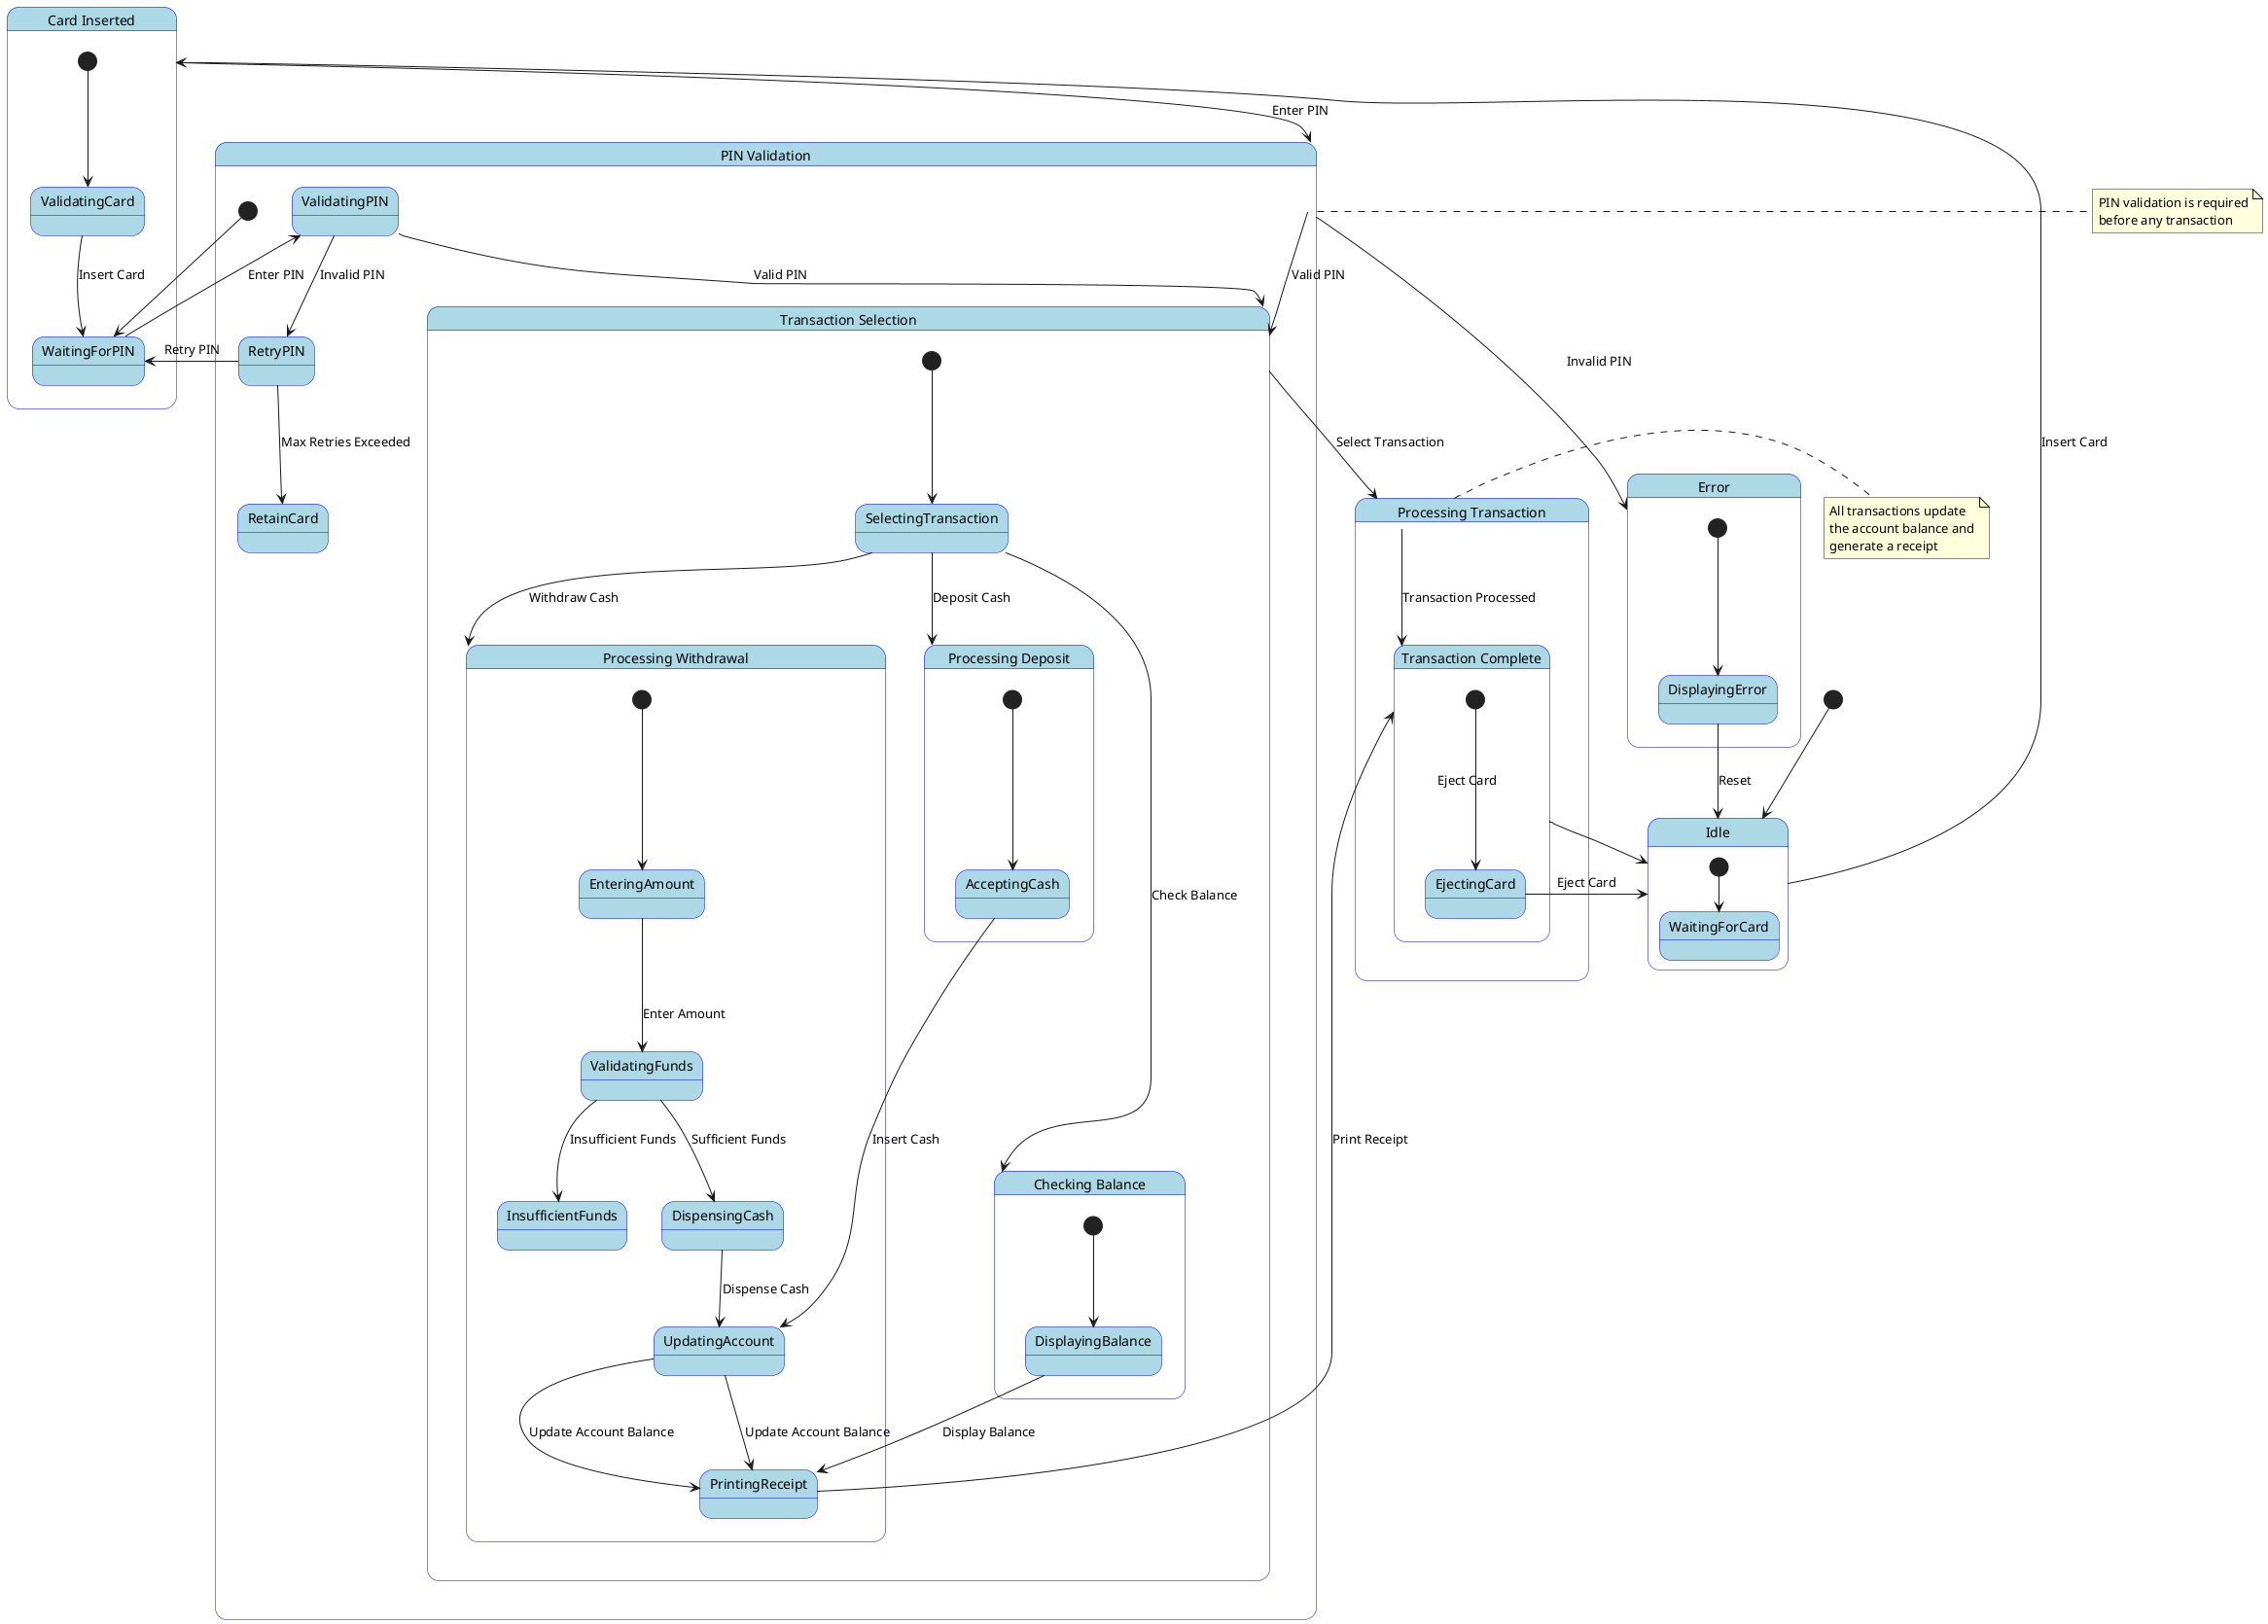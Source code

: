 @startuml ATM_StateChart
skinparam StateBackgroundColor LightBlue
skinparam StateBorderColor Blue

' Initial and Final states
[*] --> Idle

' Main states
state Idle {
    [*] --> WaitingForCard
}

state "Card Inserted" as CardInserted {
    [*] --> ValidatingCard
    ValidatingCard --> WaitingForPIN : Insert Card
}

state "PIN Validation" as PINValidation {
    [*] --> WaitingForPIN
    WaitingForPIN --> ValidatingPIN : Enter PIN
    ValidatingPIN --> TransactionSelection : Valid PIN
    ValidatingPIN --> RetryPIN : Invalid PIN
    RetryPIN --> WaitingForPIN : Retry PIN
    RetryPIN --> RetainCard : Max Retries Exceeded
}

state "Transaction Selection" as TransactionSelection {
    [*] --> SelectingTransaction
    SelectingTransaction --> ProcessingWithdrawal : Withdraw Cash
    SelectingTransaction --> ProcessingDeposit : Deposit Cash
    SelectingTransaction --> CheckingBalance : Check Balance
}

state "Processing Transaction" as ProcessingTransaction {
    state "Processing Withdrawal" as ProcessingWithdrawal {
        [*] --> EnteringAmount
        EnteringAmount --> ValidatingFunds : Enter Amount
        ValidatingFunds --> DispensingCash : Sufficient Funds
        ValidatingFunds --> InsufficientFunds : Insufficient Funds
        DispensingCash --> UpdatingAccount : Dispense Cash
        UpdatingAccount --> PrintingReceipt : Update Account Balance
    }

    state "Processing Deposit" as ProcessingDeposit {
        [*] --> AcceptingCash
        AcceptingCash --> UpdatingAccount : Insert Cash
        UpdatingAccount --> PrintingReceipt : Update Account Balance
    }

    state "Checking Balance" as CheckingBalance {
        [*] --> DisplayingBalance
        DisplayingBalance --> PrintingReceipt : Display Balance
    }

    PrintingReceipt --> TransactionComplete : Print Receipt
}

state "Transaction Complete" as TransactionComplete {
    [*] --> EjectingCard
    EjectingCard --> Idle : Eject Card
}

state "Error" as ErrorState {
    [*] --> DisplayingError
    DisplayingError --> Idle : Reset
}

' Transitions
Idle --> CardInserted : Insert Card
CardInserted --> PINValidation : Enter PIN
PINValidation --> TransactionSelection : Valid PIN
PINValidation --> ErrorState : Invalid PIN
TransactionSelection --> ProcessingTransaction : Select Transaction
ProcessingTransaction --> TransactionComplete : Transaction Processed
TransactionComplete --> Idle : Eject Card

' Notes
note right of PINValidation
  PIN validation is required
  before any transaction
end note

note right of ProcessingTransaction
  All transactions update
  the account balance and
  generate a receipt
end note

@enduml